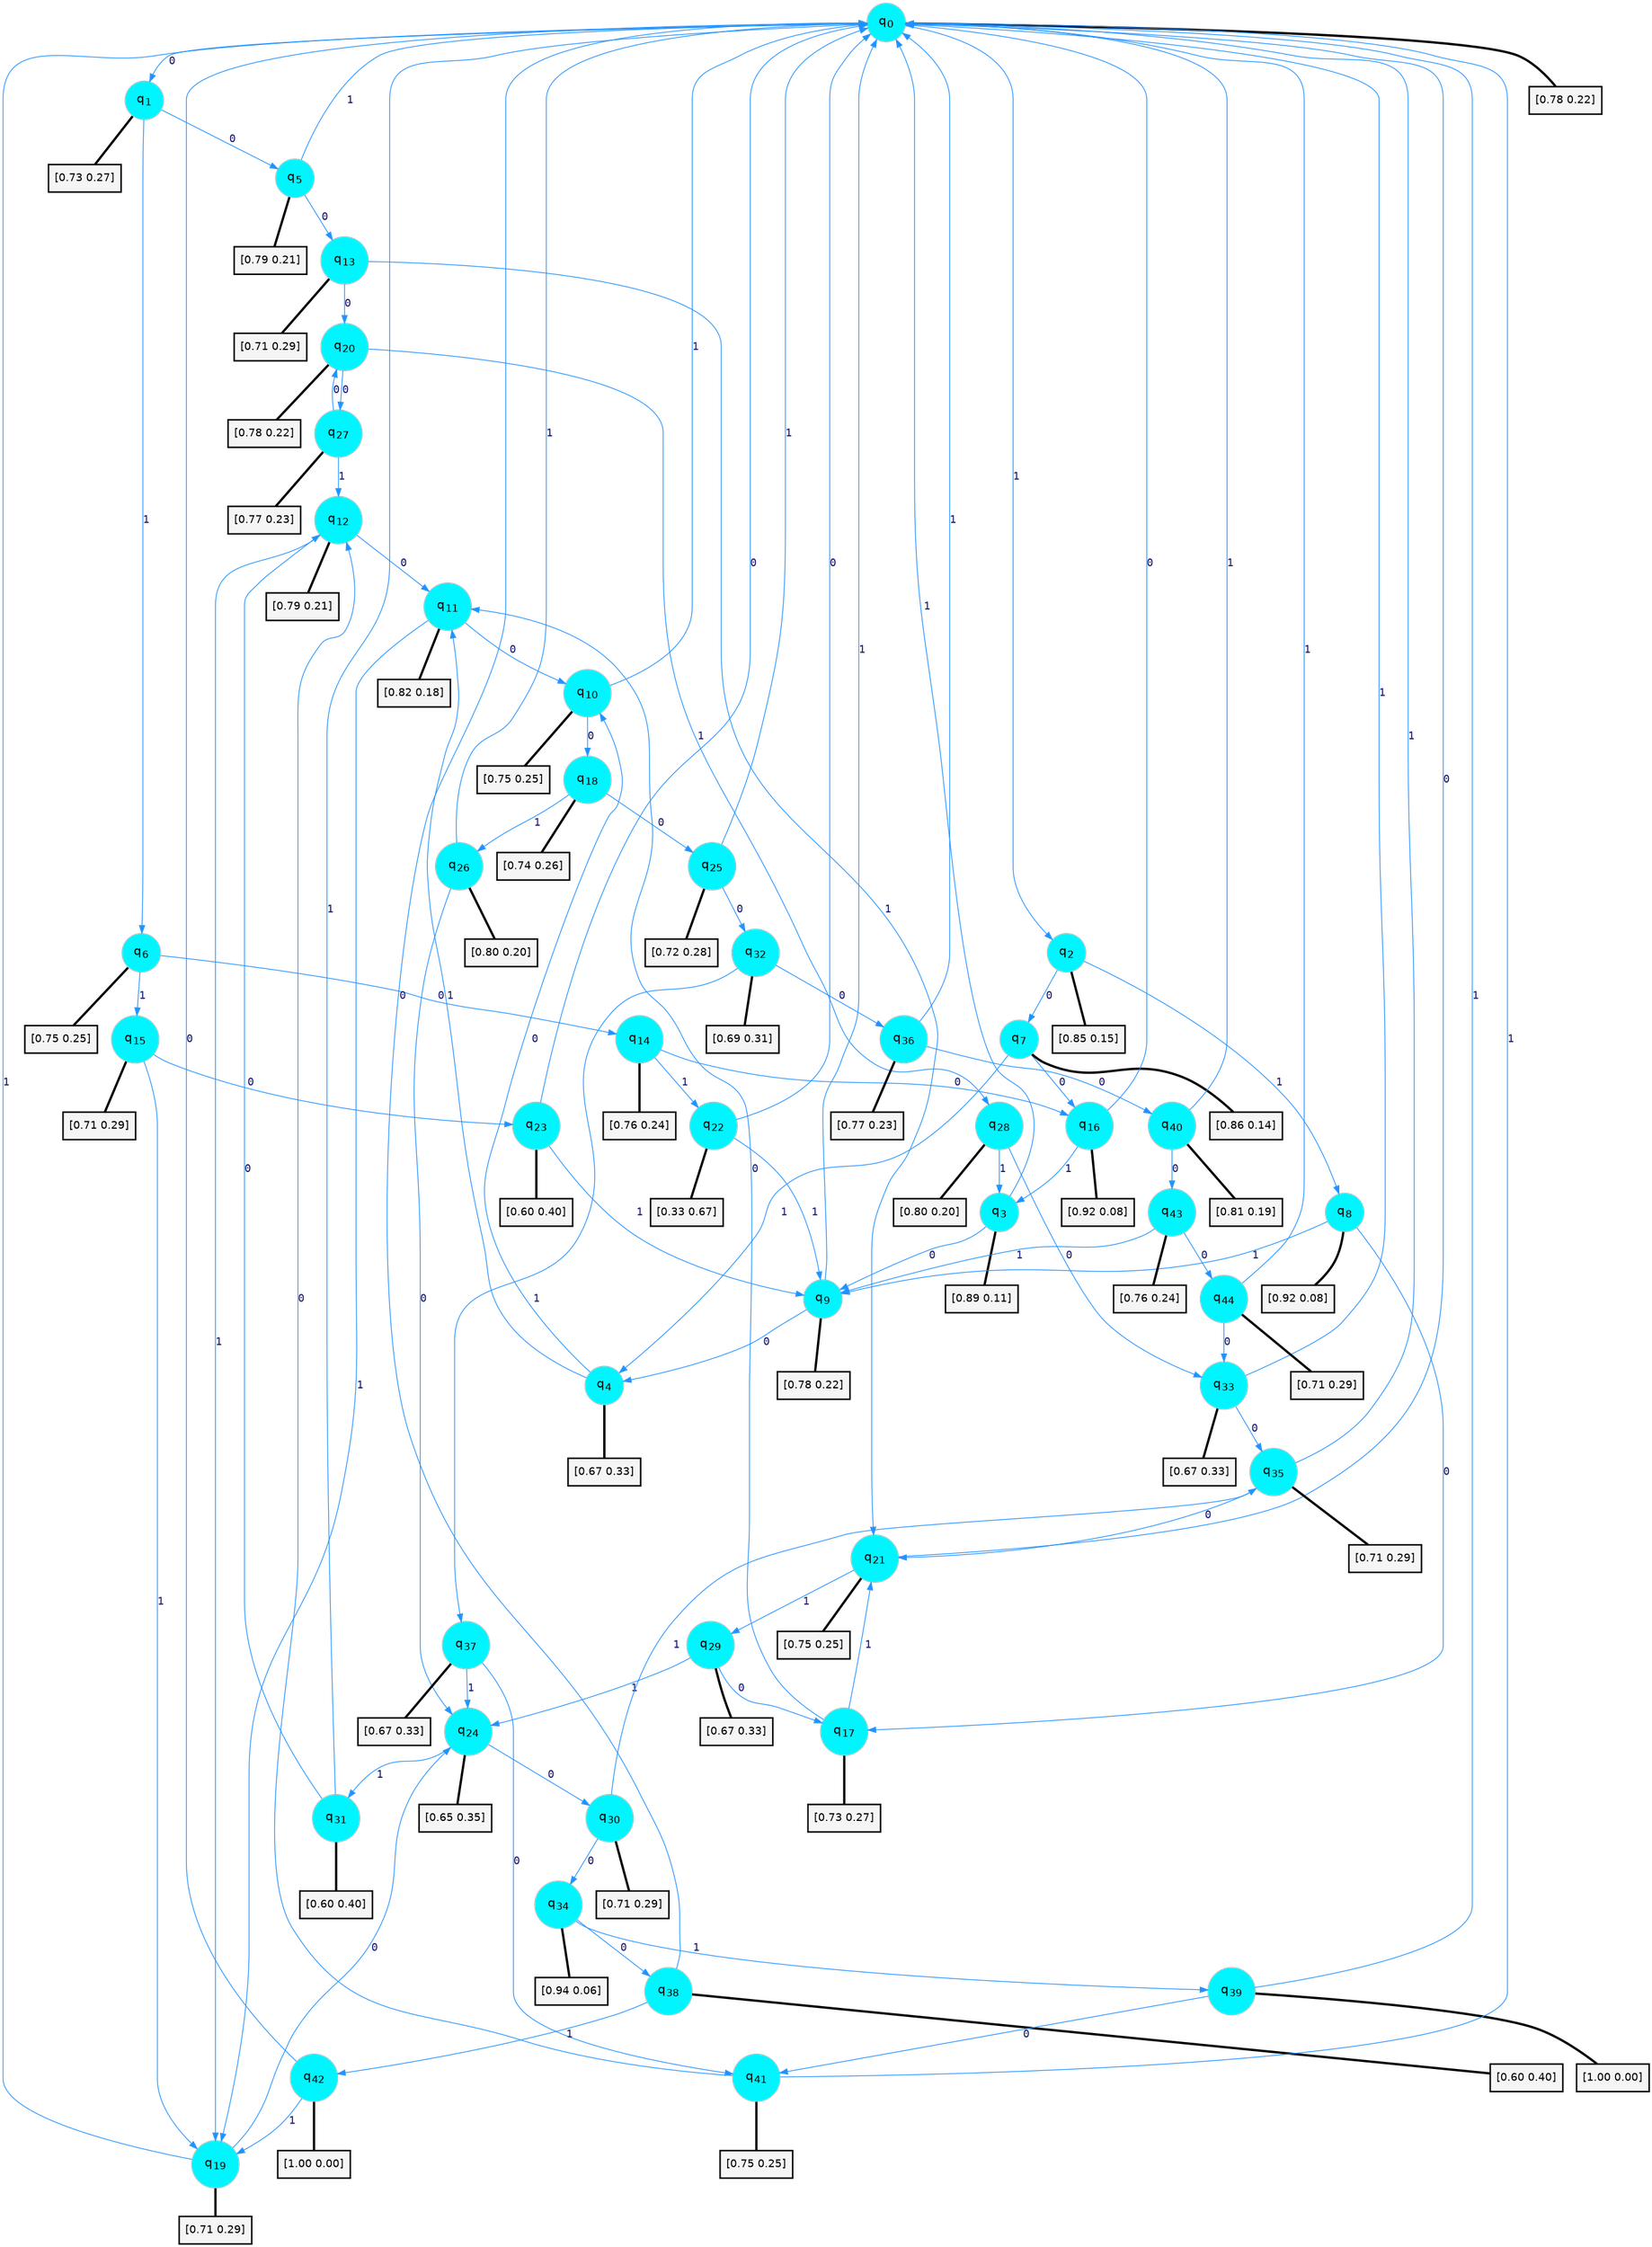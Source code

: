 digraph G {
graph [
bgcolor=transparent, dpi=300, rankdir=TD, size="40,25"];
node [
color=gray, fillcolor=turquoise1, fontcolor=black, fontname=Helvetica, fontsize=16, fontweight=bold, shape=circle, style=filled];
edge [
arrowsize=1, color=dodgerblue1, fontcolor=midnightblue, fontname=courier, fontweight=bold, penwidth=1, style=solid, weight=20];
0[label=<q<SUB>0</SUB>>];
1[label=<q<SUB>1</SUB>>];
2[label=<q<SUB>2</SUB>>];
3[label=<q<SUB>3</SUB>>];
4[label=<q<SUB>4</SUB>>];
5[label=<q<SUB>5</SUB>>];
6[label=<q<SUB>6</SUB>>];
7[label=<q<SUB>7</SUB>>];
8[label=<q<SUB>8</SUB>>];
9[label=<q<SUB>9</SUB>>];
10[label=<q<SUB>10</SUB>>];
11[label=<q<SUB>11</SUB>>];
12[label=<q<SUB>12</SUB>>];
13[label=<q<SUB>13</SUB>>];
14[label=<q<SUB>14</SUB>>];
15[label=<q<SUB>15</SUB>>];
16[label=<q<SUB>16</SUB>>];
17[label=<q<SUB>17</SUB>>];
18[label=<q<SUB>18</SUB>>];
19[label=<q<SUB>19</SUB>>];
20[label=<q<SUB>20</SUB>>];
21[label=<q<SUB>21</SUB>>];
22[label=<q<SUB>22</SUB>>];
23[label=<q<SUB>23</SUB>>];
24[label=<q<SUB>24</SUB>>];
25[label=<q<SUB>25</SUB>>];
26[label=<q<SUB>26</SUB>>];
27[label=<q<SUB>27</SUB>>];
28[label=<q<SUB>28</SUB>>];
29[label=<q<SUB>29</SUB>>];
30[label=<q<SUB>30</SUB>>];
31[label=<q<SUB>31</SUB>>];
32[label=<q<SUB>32</SUB>>];
33[label=<q<SUB>33</SUB>>];
34[label=<q<SUB>34</SUB>>];
35[label=<q<SUB>35</SUB>>];
36[label=<q<SUB>36</SUB>>];
37[label=<q<SUB>37</SUB>>];
38[label=<q<SUB>38</SUB>>];
39[label=<q<SUB>39</SUB>>];
40[label=<q<SUB>40</SUB>>];
41[label=<q<SUB>41</SUB>>];
42[label=<q<SUB>42</SUB>>];
43[label=<q<SUB>43</SUB>>];
44[label=<q<SUB>44</SUB>>];
45[label="[0.78 0.22]", shape=box,fontcolor=black, fontname=Helvetica, fontsize=14, penwidth=2, fillcolor=whitesmoke,color=black];
46[label="[0.73 0.27]", shape=box,fontcolor=black, fontname=Helvetica, fontsize=14, penwidth=2, fillcolor=whitesmoke,color=black];
47[label="[0.85 0.15]", shape=box,fontcolor=black, fontname=Helvetica, fontsize=14, penwidth=2, fillcolor=whitesmoke,color=black];
48[label="[0.89 0.11]", shape=box,fontcolor=black, fontname=Helvetica, fontsize=14, penwidth=2, fillcolor=whitesmoke,color=black];
49[label="[0.67 0.33]", shape=box,fontcolor=black, fontname=Helvetica, fontsize=14, penwidth=2, fillcolor=whitesmoke,color=black];
50[label="[0.79 0.21]", shape=box,fontcolor=black, fontname=Helvetica, fontsize=14, penwidth=2, fillcolor=whitesmoke,color=black];
51[label="[0.75 0.25]", shape=box,fontcolor=black, fontname=Helvetica, fontsize=14, penwidth=2, fillcolor=whitesmoke,color=black];
52[label="[0.86 0.14]", shape=box,fontcolor=black, fontname=Helvetica, fontsize=14, penwidth=2, fillcolor=whitesmoke,color=black];
53[label="[0.92 0.08]", shape=box,fontcolor=black, fontname=Helvetica, fontsize=14, penwidth=2, fillcolor=whitesmoke,color=black];
54[label="[0.78 0.22]", shape=box,fontcolor=black, fontname=Helvetica, fontsize=14, penwidth=2, fillcolor=whitesmoke,color=black];
55[label="[0.75 0.25]", shape=box,fontcolor=black, fontname=Helvetica, fontsize=14, penwidth=2, fillcolor=whitesmoke,color=black];
56[label="[0.82 0.18]", shape=box,fontcolor=black, fontname=Helvetica, fontsize=14, penwidth=2, fillcolor=whitesmoke,color=black];
57[label="[0.79 0.21]", shape=box,fontcolor=black, fontname=Helvetica, fontsize=14, penwidth=2, fillcolor=whitesmoke,color=black];
58[label="[0.71 0.29]", shape=box,fontcolor=black, fontname=Helvetica, fontsize=14, penwidth=2, fillcolor=whitesmoke,color=black];
59[label="[0.76 0.24]", shape=box,fontcolor=black, fontname=Helvetica, fontsize=14, penwidth=2, fillcolor=whitesmoke,color=black];
60[label="[0.71 0.29]", shape=box,fontcolor=black, fontname=Helvetica, fontsize=14, penwidth=2, fillcolor=whitesmoke,color=black];
61[label="[0.92 0.08]", shape=box,fontcolor=black, fontname=Helvetica, fontsize=14, penwidth=2, fillcolor=whitesmoke,color=black];
62[label="[0.73 0.27]", shape=box,fontcolor=black, fontname=Helvetica, fontsize=14, penwidth=2, fillcolor=whitesmoke,color=black];
63[label="[0.74 0.26]", shape=box,fontcolor=black, fontname=Helvetica, fontsize=14, penwidth=2, fillcolor=whitesmoke,color=black];
64[label="[0.71 0.29]", shape=box,fontcolor=black, fontname=Helvetica, fontsize=14, penwidth=2, fillcolor=whitesmoke,color=black];
65[label="[0.78 0.22]", shape=box,fontcolor=black, fontname=Helvetica, fontsize=14, penwidth=2, fillcolor=whitesmoke,color=black];
66[label="[0.75 0.25]", shape=box,fontcolor=black, fontname=Helvetica, fontsize=14, penwidth=2, fillcolor=whitesmoke,color=black];
67[label="[0.33 0.67]", shape=box,fontcolor=black, fontname=Helvetica, fontsize=14, penwidth=2, fillcolor=whitesmoke,color=black];
68[label="[0.60 0.40]", shape=box,fontcolor=black, fontname=Helvetica, fontsize=14, penwidth=2, fillcolor=whitesmoke,color=black];
69[label="[0.65 0.35]", shape=box,fontcolor=black, fontname=Helvetica, fontsize=14, penwidth=2, fillcolor=whitesmoke,color=black];
70[label="[0.72 0.28]", shape=box,fontcolor=black, fontname=Helvetica, fontsize=14, penwidth=2, fillcolor=whitesmoke,color=black];
71[label="[0.80 0.20]", shape=box,fontcolor=black, fontname=Helvetica, fontsize=14, penwidth=2, fillcolor=whitesmoke,color=black];
72[label="[0.77 0.23]", shape=box,fontcolor=black, fontname=Helvetica, fontsize=14, penwidth=2, fillcolor=whitesmoke,color=black];
73[label="[0.80 0.20]", shape=box,fontcolor=black, fontname=Helvetica, fontsize=14, penwidth=2, fillcolor=whitesmoke,color=black];
74[label="[0.67 0.33]", shape=box,fontcolor=black, fontname=Helvetica, fontsize=14, penwidth=2, fillcolor=whitesmoke,color=black];
75[label="[0.71 0.29]", shape=box,fontcolor=black, fontname=Helvetica, fontsize=14, penwidth=2, fillcolor=whitesmoke,color=black];
76[label="[0.60 0.40]", shape=box,fontcolor=black, fontname=Helvetica, fontsize=14, penwidth=2, fillcolor=whitesmoke,color=black];
77[label="[0.69 0.31]", shape=box,fontcolor=black, fontname=Helvetica, fontsize=14, penwidth=2, fillcolor=whitesmoke,color=black];
78[label="[0.67 0.33]", shape=box,fontcolor=black, fontname=Helvetica, fontsize=14, penwidth=2, fillcolor=whitesmoke,color=black];
79[label="[0.94 0.06]", shape=box,fontcolor=black, fontname=Helvetica, fontsize=14, penwidth=2, fillcolor=whitesmoke,color=black];
80[label="[0.71 0.29]", shape=box,fontcolor=black, fontname=Helvetica, fontsize=14, penwidth=2, fillcolor=whitesmoke,color=black];
81[label="[0.77 0.23]", shape=box,fontcolor=black, fontname=Helvetica, fontsize=14, penwidth=2, fillcolor=whitesmoke,color=black];
82[label="[0.67 0.33]", shape=box,fontcolor=black, fontname=Helvetica, fontsize=14, penwidth=2, fillcolor=whitesmoke,color=black];
83[label="[0.60 0.40]", shape=box,fontcolor=black, fontname=Helvetica, fontsize=14, penwidth=2, fillcolor=whitesmoke,color=black];
84[label="[1.00 0.00]", shape=box,fontcolor=black, fontname=Helvetica, fontsize=14, penwidth=2, fillcolor=whitesmoke,color=black];
85[label="[0.81 0.19]", shape=box,fontcolor=black, fontname=Helvetica, fontsize=14, penwidth=2, fillcolor=whitesmoke,color=black];
86[label="[0.75 0.25]", shape=box,fontcolor=black, fontname=Helvetica, fontsize=14, penwidth=2, fillcolor=whitesmoke,color=black];
87[label="[1.00 0.00]", shape=box,fontcolor=black, fontname=Helvetica, fontsize=14, penwidth=2, fillcolor=whitesmoke,color=black];
88[label="[0.76 0.24]", shape=box,fontcolor=black, fontname=Helvetica, fontsize=14, penwidth=2, fillcolor=whitesmoke,color=black];
89[label="[0.71 0.29]", shape=box,fontcolor=black, fontname=Helvetica, fontsize=14, penwidth=2, fillcolor=whitesmoke,color=black];
0->1 [label=0];
0->2 [label=1];
0->45 [arrowhead=none, penwidth=3,color=black];
1->5 [label=0];
1->6 [label=1];
1->46 [arrowhead=none, penwidth=3,color=black];
2->7 [label=0];
2->8 [label=1];
2->47 [arrowhead=none, penwidth=3,color=black];
3->9 [label=0];
3->0 [label=1];
3->48 [arrowhead=none, penwidth=3,color=black];
4->10 [label=0];
4->11 [label=1];
4->49 [arrowhead=none, penwidth=3,color=black];
5->13 [label=0];
5->0 [label=1];
5->50 [arrowhead=none, penwidth=3,color=black];
6->14 [label=0];
6->15 [label=1];
6->51 [arrowhead=none, penwidth=3,color=black];
7->16 [label=0];
7->4 [label=1];
7->52 [arrowhead=none, penwidth=3,color=black];
8->17 [label=0];
8->9 [label=1];
8->53 [arrowhead=none, penwidth=3,color=black];
9->4 [label=0];
9->0 [label=1];
9->54 [arrowhead=none, penwidth=3,color=black];
10->18 [label=0];
10->0 [label=1];
10->55 [arrowhead=none, penwidth=3,color=black];
11->10 [label=0];
11->19 [label=1];
11->56 [arrowhead=none, penwidth=3,color=black];
12->11 [label=0];
12->19 [label=1];
12->57 [arrowhead=none, penwidth=3,color=black];
13->20 [label=0];
13->21 [label=1];
13->58 [arrowhead=none, penwidth=3,color=black];
14->16 [label=0];
14->22 [label=1];
14->59 [arrowhead=none, penwidth=3,color=black];
15->23 [label=0];
15->19 [label=1];
15->60 [arrowhead=none, penwidth=3,color=black];
16->0 [label=0];
16->3 [label=1];
16->61 [arrowhead=none, penwidth=3,color=black];
17->11 [label=0];
17->21 [label=1];
17->62 [arrowhead=none, penwidth=3,color=black];
18->25 [label=0];
18->26 [label=1];
18->63 [arrowhead=none, penwidth=3,color=black];
19->24 [label=0];
19->0 [label=1];
19->64 [arrowhead=none, penwidth=3,color=black];
20->27 [label=0];
20->28 [label=1];
20->65 [arrowhead=none, penwidth=3,color=black];
21->0 [label=0];
21->29 [label=1];
21->66 [arrowhead=none, penwidth=3,color=black];
22->0 [label=0];
22->9 [label=1];
22->67 [arrowhead=none, penwidth=3,color=black];
23->0 [label=0];
23->9 [label=1];
23->68 [arrowhead=none, penwidth=3,color=black];
24->30 [label=0];
24->31 [label=1];
24->69 [arrowhead=none, penwidth=3,color=black];
25->32 [label=0];
25->0 [label=1];
25->70 [arrowhead=none, penwidth=3,color=black];
26->24 [label=0];
26->0 [label=1];
26->71 [arrowhead=none, penwidth=3,color=black];
27->20 [label=0];
27->12 [label=1];
27->72 [arrowhead=none, penwidth=3,color=black];
28->33 [label=0];
28->3 [label=1];
28->73 [arrowhead=none, penwidth=3,color=black];
29->17 [label=0];
29->24 [label=1];
29->74 [arrowhead=none, penwidth=3,color=black];
30->34 [label=0];
30->35 [label=1];
30->75 [arrowhead=none, penwidth=3,color=black];
31->12 [label=0];
31->0 [label=1];
31->76 [arrowhead=none, penwidth=3,color=black];
32->36 [label=0];
32->37 [label=1];
32->77 [arrowhead=none, penwidth=3,color=black];
33->35 [label=0];
33->0 [label=1];
33->78 [arrowhead=none, penwidth=3,color=black];
34->38 [label=0];
34->39 [label=1];
34->79 [arrowhead=none, penwidth=3,color=black];
35->21 [label=0];
35->0 [label=1];
35->80 [arrowhead=none, penwidth=3,color=black];
36->40 [label=0];
36->0 [label=1];
36->81 [arrowhead=none, penwidth=3,color=black];
37->41 [label=0];
37->24 [label=1];
37->82 [arrowhead=none, penwidth=3,color=black];
38->0 [label=0];
38->42 [label=1];
38->83 [arrowhead=none, penwidth=3,color=black];
39->41 [label=0];
39->0 [label=1];
39->84 [arrowhead=none, penwidth=3,color=black];
40->43 [label=0];
40->0 [label=1];
40->85 [arrowhead=none, penwidth=3,color=black];
41->12 [label=0];
41->0 [label=1];
41->86 [arrowhead=none, penwidth=3,color=black];
42->0 [label=0];
42->19 [label=1];
42->87 [arrowhead=none, penwidth=3,color=black];
43->44 [label=0];
43->9 [label=1];
43->88 [arrowhead=none, penwidth=3,color=black];
44->33 [label=0];
44->0 [label=1];
44->89 [arrowhead=none, penwidth=3,color=black];
}
